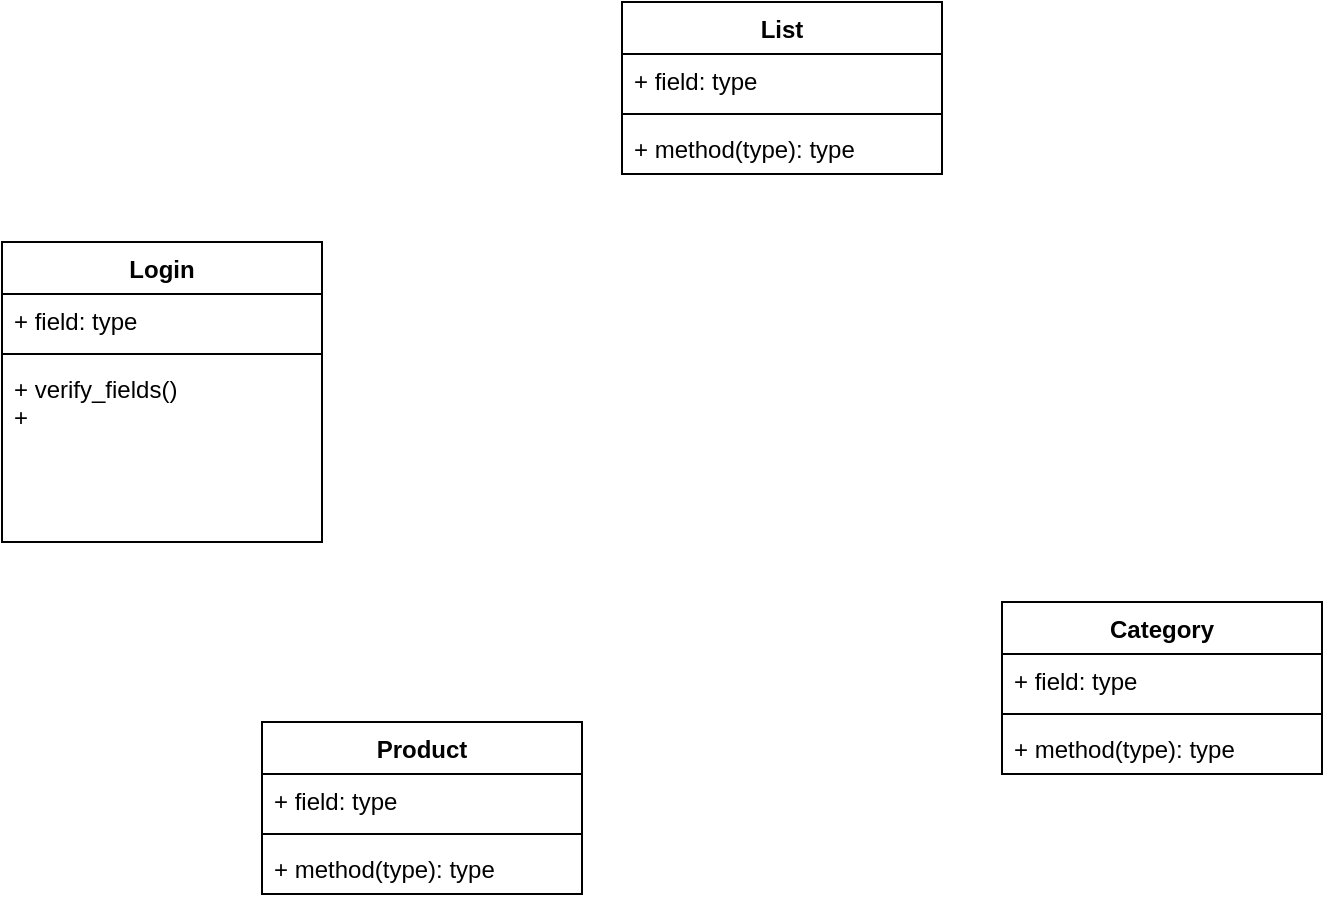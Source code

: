 <mxfile version="14.9.8" type="github"><diagram id="cut0n2b9o_JgFENSGKbx" name="Page-1"><mxGraphModel dx="862" dy="520" grid="1" gridSize="10" guides="1" tooltips="1" connect="1" arrows="1" fold="1" page="1" pageScale="1" pageWidth="827" pageHeight="1169" math="0" shadow="0"><root><mxCell id="0"/><mxCell id="1" parent="0"/><mxCell id="VQTmQkn1Iq67a3dxknTd-1" value="Login" style="swimlane;fontStyle=1;align=center;verticalAlign=top;childLayout=stackLayout;horizontal=1;startSize=26;horizontalStack=0;resizeParent=1;resizeParentMax=0;resizeLast=0;collapsible=1;marginBottom=0;" vertex="1" parent="1"><mxGeometry x="130" y="190" width="160" height="150" as="geometry"><mxRectangle x="330" y="230" width="70" height="26" as="alternateBounds"/></mxGeometry></mxCell><mxCell id="VQTmQkn1Iq67a3dxknTd-2" value="+ field: type" style="text;strokeColor=none;fillColor=none;align=left;verticalAlign=top;spacingLeft=4;spacingRight=4;overflow=hidden;rotatable=0;points=[[0,0.5],[1,0.5]];portConstraint=eastwest;" vertex="1" parent="VQTmQkn1Iq67a3dxknTd-1"><mxGeometry y="26" width="160" height="26" as="geometry"/></mxCell><mxCell id="VQTmQkn1Iq67a3dxknTd-3" value="" style="line;strokeWidth=1;fillColor=none;align=left;verticalAlign=middle;spacingTop=-1;spacingLeft=3;spacingRight=3;rotatable=0;labelPosition=right;points=[];portConstraint=eastwest;" vertex="1" parent="VQTmQkn1Iq67a3dxknTd-1"><mxGeometry y="52" width="160" height="8" as="geometry"/></mxCell><mxCell id="VQTmQkn1Iq67a3dxknTd-4" value="+ verify_fields()&#10;+" style="text;strokeColor=none;fillColor=none;align=left;verticalAlign=top;spacingLeft=4;spacingRight=4;overflow=hidden;rotatable=0;points=[[0,0.5],[1,0.5]];portConstraint=eastwest;" vertex="1" parent="VQTmQkn1Iq67a3dxknTd-1"><mxGeometry y="60" width="160" height="90" as="geometry"/></mxCell><mxCell id="VQTmQkn1Iq67a3dxknTd-5" value="Product" style="swimlane;fontStyle=1;align=center;verticalAlign=top;childLayout=stackLayout;horizontal=1;startSize=26;horizontalStack=0;resizeParent=1;resizeParentMax=0;resizeLast=0;collapsible=1;marginBottom=0;" vertex="1" parent="1"><mxGeometry x="260" y="430" width="160" height="86" as="geometry"/></mxCell><mxCell id="VQTmQkn1Iq67a3dxknTd-6" value="+ field: type" style="text;strokeColor=none;fillColor=none;align=left;verticalAlign=top;spacingLeft=4;spacingRight=4;overflow=hidden;rotatable=0;points=[[0,0.5],[1,0.5]];portConstraint=eastwest;" vertex="1" parent="VQTmQkn1Iq67a3dxknTd-5"><mxGeometry y="26" width="160" height="26" as="geometry"/></mxCell><mxCell id="VQTmQkn1Iq67a3dxknTd-7" value="" style="line;strokeWidth=1;fillColor=none;align=left;verticalAlign=middle;spacingTop=-1;spacingLeft=3;spacingRight=3;rotatable=0;labelPosition=right;points=[];portConstraint=eastwest;" vertex="1" parent="VQTmQkn1Iq67a3dxknTd-5"><mxGeometry y="52" width="160" height="8" as="geometry"/></mxCell><mxCell id="VQTmQkn1Iq67a3dxknTd-8" value="+ method(type): type" style="text;strokeColor=none;fillColor=none;align=left;verticalAlign=top;spacingLeft=4;spacingRight=4;overflow=hidden;rotatable=0;points=[[0,0.5],[1,0.5]];portConstraint=eastwest;" vertex="1" parent="VQTmQkn1Iq67a3dxknTd-5"><mxGeometry y="60" width="160" height="26" as="geometry"/></mxCell><mxCell id="VQTmQkn1Iq67a3dxknTd-9" value="List" style="swimlane;fontStyle=1;align=center;verticalAlign=top;childLayout=stackLayout;horizontal=1;startSize=26;horizontalStack=0;resizeParent=1;resizeParentMax=0;resizeLast=0;collapsible=1;marginBottom=0;" vertex="1" parent="1"><mxGeometry x="440" y="70" width="160" height="86" as="geometry"/></mxCell><mxCell id="VQTmQkn1Iq67a3dxknTd-10" value="+ field: type" style="text;strokeColor=none;fillColor=none;align=left;verticalAlign=top;spacingLeft=4;spacingRight=4;overflow=hidden;rotatable=0;points=[[0,0.5],[1,0.5]];portConstraint=eastwest;" vertex="1" parent="VQTmQkn1Iq67a3dxknTd-9"><mxGeometry y="26" width="160" height="26" as="geometry"/></mxCell><mxCell id="VQTmQkn1Iq67a3dxknTd-11" value="" style="line;strokeWidth=1;fillColor=none;align=left;verticalAlign=middle;spacingTop=-1;spacingLeft=3;spacingRight=3;rotatable=0;labelPosition=right;points=[];portConstraint=eastwest;" vertex="1" parent="VQTmQkn1Iq67a3dxknTd-9"><mxGeometry y="52" width="160" height="8" as="geometry"/></mxCell><mxCell id="VQTmQkn1Iq67a3dxknTd-12" value="+ method(type): type" style="text;strokeColor=none;fillColor=none;align=left;verticalAlign=top;spacingLeft=4;spacingRight=4;overflow=hidden;rotatable=0;points=[[0,0.5],[1,0.5]];portConstraint=eastwest;" vertex="1" parent="VQTmQkn1Iq67a3dxknTd-9"><mxGeometry y="60" width="160" height="26" as="geometry"/></mxCell><mxCell id="VQTmQkn1Iq67a3dxknTd-13" value="Category" style="swimlane;fontStyle=1;align=center;verticalAlign=top;childLayout=stackLayout;horizontal=1;startSize=26;horizontalStack=0;resizeParent=1;resizeParentMax=0;resizeLast=0;collapsible=1;marginBottom=0;" vertex="1" parent="1"><mxGeometry x="630" y="370" width="160" height="86" as="geometry"/></mxCell><mxCell id="VQTmQkn1Iq67a3dxknTd-14" value="+ field: type" style="text;strokeColor=none;fillColor=none;align=left;verticalAlign=top;spacingLeft=4;spacingRight=4;overflow=hidden;rotatable=0;points=[[0,0.5],[1,0.5]];portConstraint=eastwest;" vertex="1" parent="VQTmQkn1Iq67a3dxknTd-13"><mxGeometry y="26" width="160" height="26" as="geometry"/></mxCell><mxCell id="VQTmQkn1Iq67a3dxknTd-15" value="" style="line;strokeWidth=1;fillColor=none;align=left;verticalAlign=middle;spacingTop=-1;spacingLeft=3;spacingRight=3;rotatable=0;labelPosition=right;points=[];portConstraint=eastwest;" vertex="1" parent="VQTmQkn1Iq67a3dxknTd-13"><mxGeometry y="52" width="160" height="8" as="geometry"/></mxCell><mxCell id="VQTmQkn1Iq67a3dxknTd-16" value="+ method(type): type" style="text;strokeColor=none;fillColor=none;align=left;verticalAlign=top;spacingLeft=4;spacingRight=4;overflow=hidden;rotatable=0;points=[[0,0.5],[1,0.5]];portConstraint=eastwest;" vertex="1" parent="VQTmQkn1Iq67a3dxknTd-13"><mxGeometry y="60" width="160" height="26" as="geometry"/></mxCell></root></mxGraphModel></diagram></mxfile>